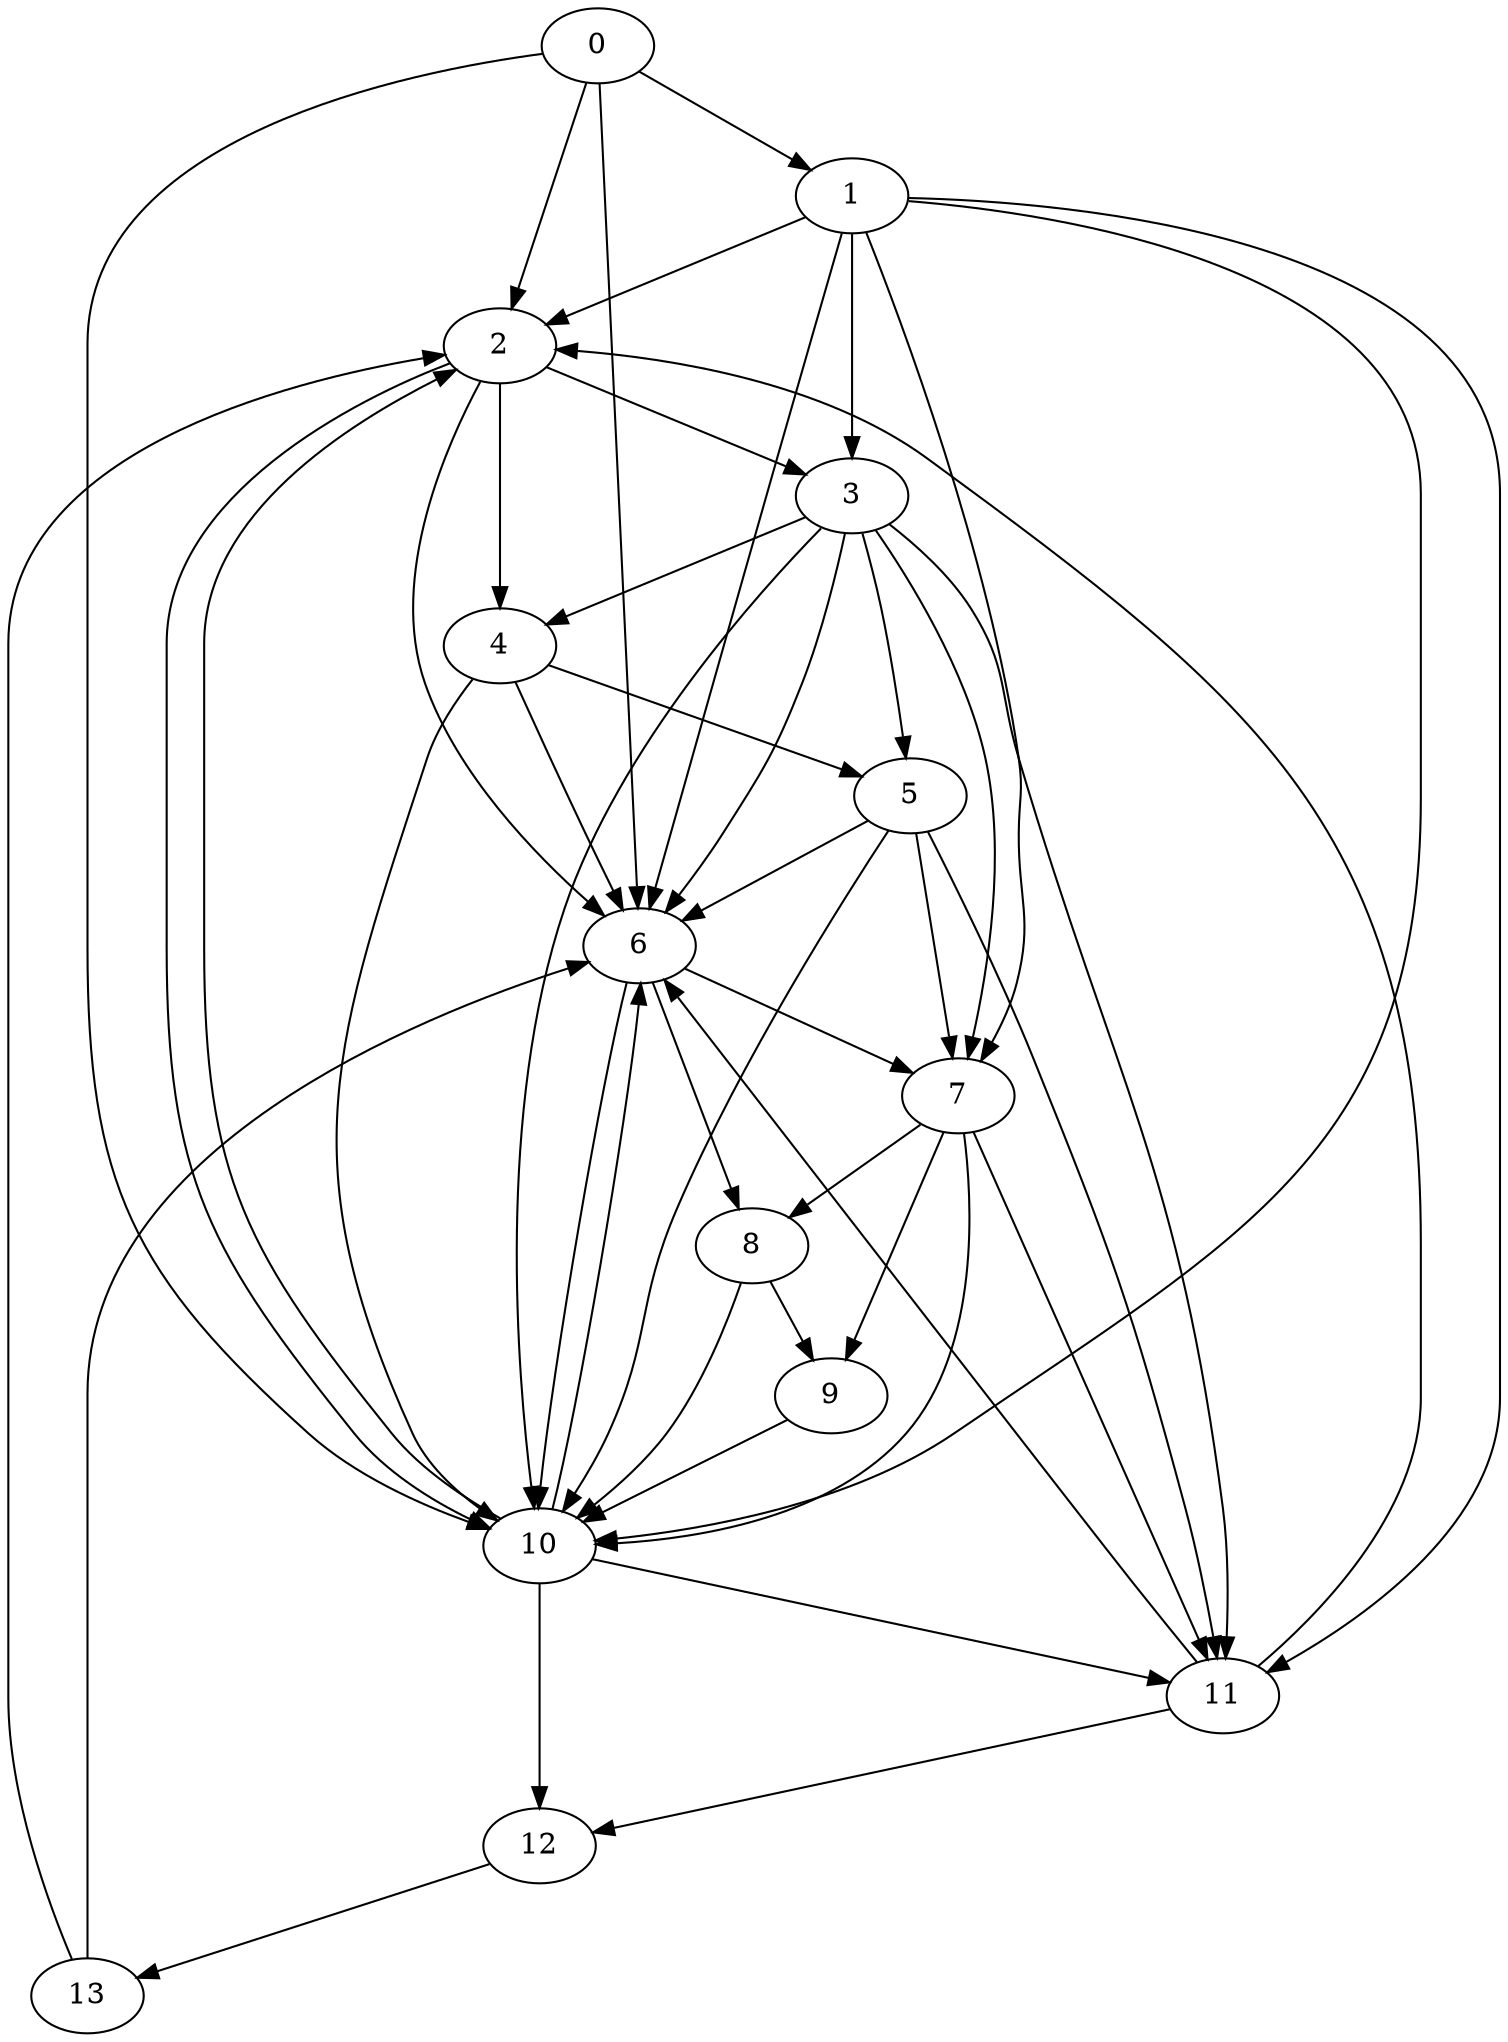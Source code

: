 digraph G {
0;
1;
2;
3;
4;
5;
6;
7;
8;
9;
10;
11;
12;
13;
0->1 ;
0->2 ;
0->6 ;
0->10 ;
1->2 ;
1->6 ;
1->10 ;
1->3 ;
1->7 ;
1->11 ;
2->3 ;
2->4 ;
2->6 ;
2->10 ;
3->4 ;
3->6 ;
3->10 ;
3->5 ;
3->7 ;
3->11 ;
4->5 ;
4->6 ;
4->10 ;
5->6 ;
5->10 ;
5->7 ;
5->11 ;
6->7 ;
6->8 ;
6->10 ;
7->8 ;
7->10 ;
7->9 ;
7->11 ;
8->9 ;
8->10 ;
9->10 ;
10->11 ;
10->12 ;
10->2 ;
10->6 ;
11->12 ;
11->2 ;
11->6 ;
12->13 ;
13->2 ;
13->6 ;
}
